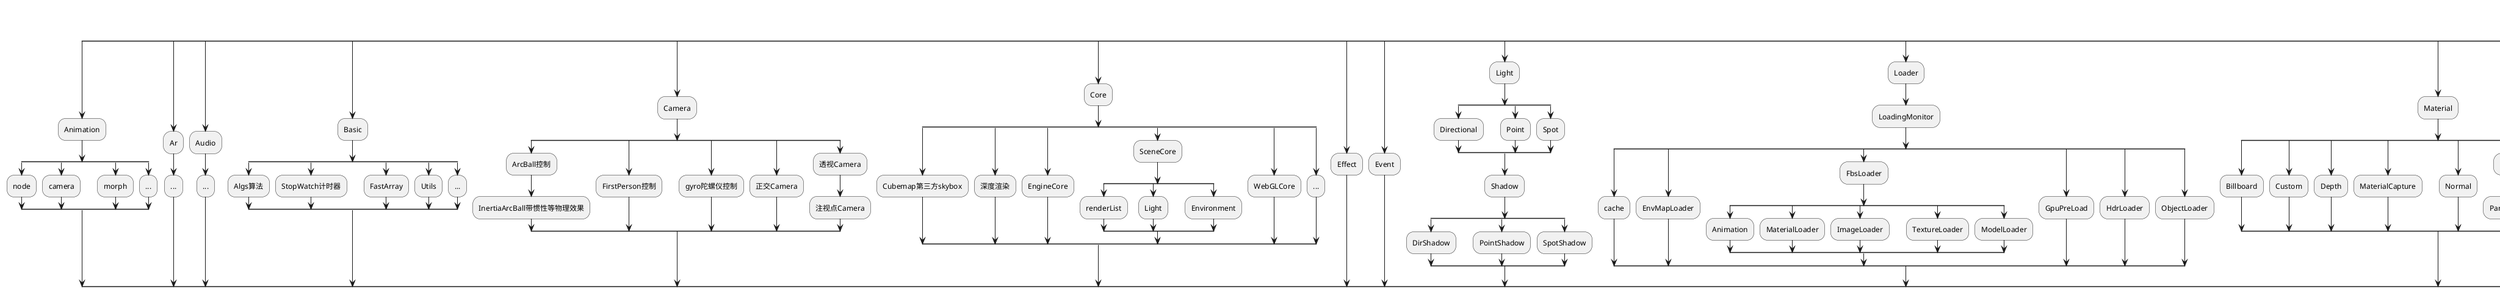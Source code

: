 @startuml Creator
:ICreator;
floating note right: ICreator全局对象,包含所有变量和方法！！！！
split
:Animation;
split
:node;
split again
:camera;
split again
:morph;
split again
:...;
endsplit
split again
:Ar;
:...;
split again
:Audio;
:...;
split again
:Basic;
split
:Algs算法;
split again
:StopWatch计时器;
split again
:FastArray;
split again
:Utils;
split again
:...;
endsplit
split again
:Camera;
split
:ArcBall控制;
:InertiaArcBall带惯性等物理效果;
split again
:FirstPerson控制;
split again
:gyro陀螺仪控制;
split again
:正交Camera;
split again
:透视Camera;
:注视点Camera;
endsplit
split again 
:Core;
split
:Cubemap第三方skybox;
split again
:深度渲染;
split again
:EngineCore;
split again
:SceneCore;
split
:renderList;
split again
:Light;
split again
:Environment;
endsplit
split again
:WebGLCore;
split again
:...;
endsplit
split again
:Effect;
split again
:Event;
split again
:Light;
split
:Directional;
split again
:Point;
split again
:Spot;
endsplit
:Shadow;
split
:DirShadow;
split again
:PointShadow;
split again
:SpotShadow;
endsplit
split again
:Loader;
:LoadingMonitor;
split
:cache;
split again
:EnvMapLoader;
split again
:FbsLoader;
split
:Animation;
split again
:MaterialLoader;
split again
:ImageLoader;
split again
:TextureLoader;
split again
:ModelLoader;
endsplit
split again
:GpuPreLoad;
split again
:HdrLoader;
split again
:ObjectLoader;
endsplit
split again
:Material;
split
:Billboard;
split again
:Custom;
split again
:Depth;
split again
:MaterialCapture;
split again
:Normal;
split again
:Particle;
:ParticleDepth;
split again
:Multiple;
split again
:PBR;
split again
:...;
endsplit
split again
:Math;
split
:AABB;
split again
:Color;
split again
:Matrix;
split again
:Vector;
split again
:Plane/Ray;
split again
:Quaternion;
endsplit
split again
:Mesh;
split
:Basic;
:Cone/Cylinder;
:Cube/Sphere;
:Lines/Plane;
split again
:VertexAttribute;
:VertexBuffer;
endsplit
split again
:Misc;
split
:Base64;
split again
:ColorPicker;
split again
:EffectViewer;
split again
:OutLineRenderer;
split again
:MeshInterSector;
split again
:...;
endsplit
split again
:Node;
:BaseNode;
split
:Billboard;
split again
:BoundingBox;
split again
:Geometry;
split again
:MeshNode;
:SubMesh;
split again
:Model;
split again
:...;
endsplit
split again
:Particle;
split again
:PassQueue后处理;
split
:Bloom泛光;
split again
:Bokeh布克模糊;
split again
:ChromaticAbrration色差分离;
split again
:ColorAdjustment色彩调整;
:ColorBalance色彩平衡;
split again
:Edge;
:EdgeND;
split again
:Film影视;
split again
:FXAA快速抗锯齿;
:SSAA超采样抗锯齿;
split again
:Glitch故障;
split again
:Grain颗粒;
split again
:Sepia复古;
split again
:Sharpness锐化;
split again
:Vignette暗角;
split again
:...;
endsplit
split again
:ShaderChunks;
split 
:VertexShader;
split again
:FragmentShader;
endsplit
split again
:ShaderLibrary;
:结构与Material模块大致相同;
split again
:Skeleton;
split again
:Texture;
split
:CubeMap;
split again
:DataTexture;
split again
:DepthTexture;
split again
:VideoTexture;
endsplit
endsplit
@enduml